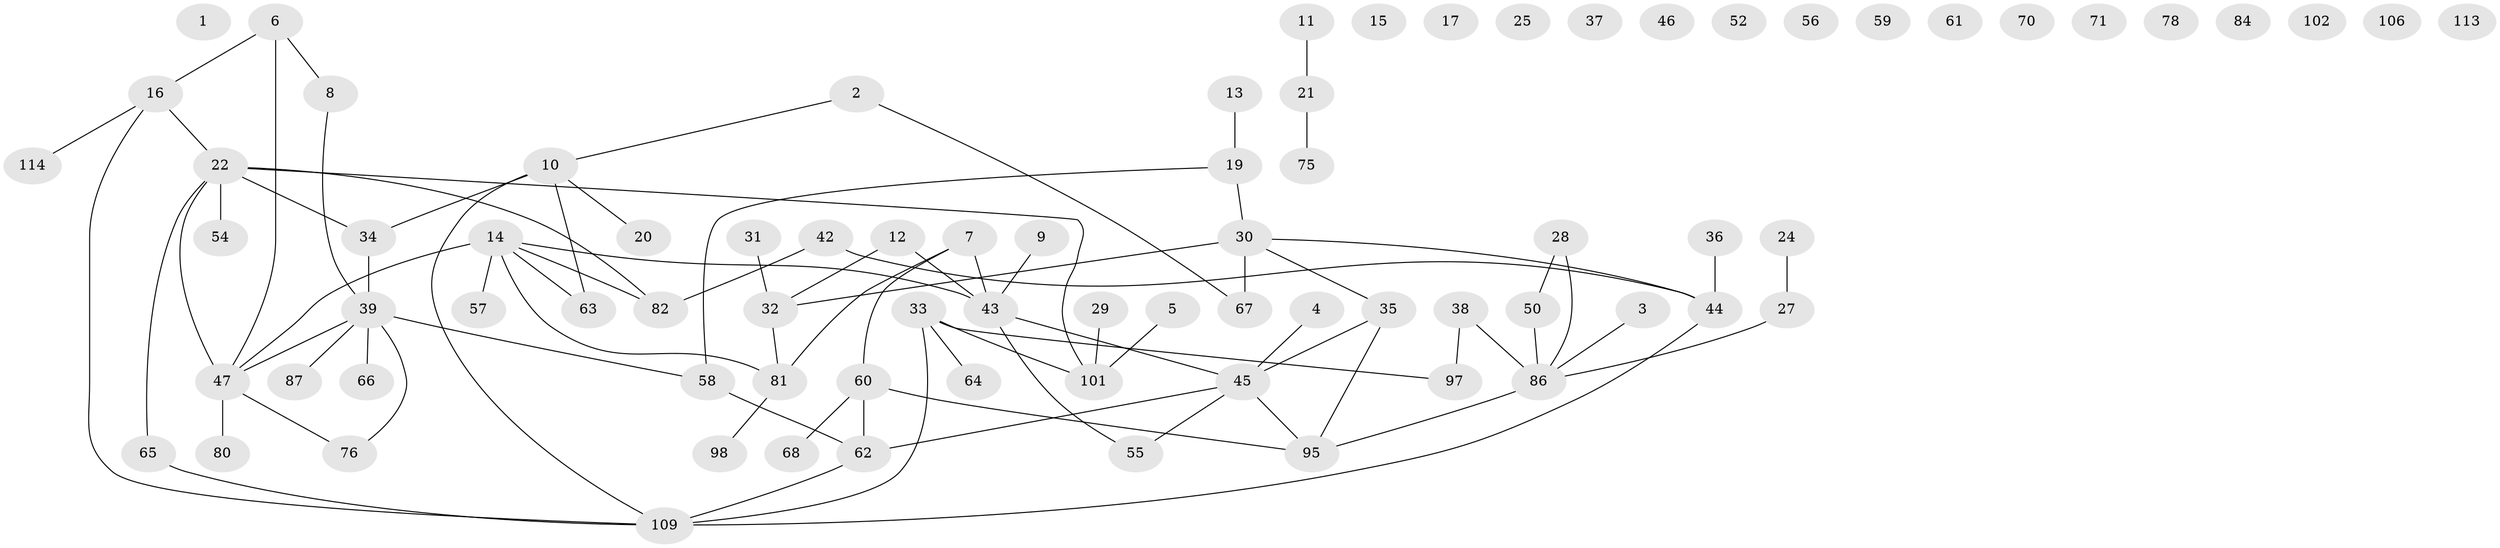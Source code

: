 // Generated by graph-tools (version 1.1) at 2025/23/03/03/25 07:23:27]
// undirected, 79 vertices, 84 edges
graph export_dot {
graph [start="1"]
  node [color=gray90,style=filled];
  1;
  2 [super="+26"];
  3;
  4;
  5;
  6 [super="+91"];
  7 [super="+18"];
  8;
  9;
  10 [super="+51"];
  11;
  12 [super="+105"];
  13 [super="+49"];
  14;
  15;
  16 [super="+23"];
  17;
  19 [super="+108"];
  20;
  21 [super="+88"];
  22 [super="+92"];
  24;
  25;
  27 [super="+40"];
  28 [super="+100"];
  29;
  30 [super="+41"];
  31;
  32 [super="+48"];
  33 [super="+77"];
  34 [super="+112"];
  35;
  36;
  37;
  38;
  39 [super="+90"];
  42 [super="+96"];
  43 [super="+103"];
  44;
  45 [super="+53"];
  46;
  47 [super="+69"];
  50;
  52 [super="+72"];
  54 [super="+74"];
  55 [super="+107"];
  56;
  57;
  58 [super="+94"];
  59;
  60 [super="+79"];
  61;
  62 [super="+104"];
  63;
  64;
  65;
  66 [super="+93"];
  67 [super="+89"];
  68 [super="+83"];
  70;
  71 [super="+73"];
  75;
  76;
  78;
  80;
  81 [super="+85"];
  82;
  84;
  86 [super="+99"];
  87;
  95;
  97;
  98;
  101 [super="+110"];
  102;
  106;
  109 [super="+111"];
  113;
  114;
  2 -- 67;
  2 -- 10;
  3 -- 86;
  4 -- 45;
  5 -- 101;
  6 -- 8;
  6 -- 16;
  6 -- 47;
  7 -- 60;
  7 -- 81 [weight=2];
  7 -- 43;
  8 -- 39;
  9 -- 43;
  10 -- 20;
  10 -- 63;
  10 -- 109;
  10 -- 34;
  11 -- 21;
  12 -- 32;
  12 -- 43;
  13 -- 19;
  14 -- 47;
  14 -- 57;
  14 -- 63;
  14 -- 81;
  14 -- 82;
  14 -- 43;
  16 -- 22;
  16 -- 114;
  16 -- 109;
  19 -- 58;
  19 -- 30;
  21 -- 75;
  22 -- 65;
  22 -- 82;
  22 -- 101;
  22 -- 47;
  22 -- 34;
  22 -- 54;
  24 -- 27;
  27 -- 86;
  28 -- 50;
  28 -- 86;
  29 -- 101;
  30 -- 44;
  30 -- 67;
  30 -- 32;
  30 -- 35;
  31 -- 32;
  32 -- 81;
  33 -- 64;
  33 -- 101;
  33 -- 109;
  33 -- 97;
  34 -- 39;
  35 -- 95;
  35 -- 45;
  36 -- 44;
  38 -- 97;
  38 -- 86;
  39 -- 47;
  39 -- 66;
  39 -- 76;
  39 -- 87;
  39 -- 58;
  42 -- 44;
  42 -- 82;
  43 -- 55;
  43 -- 45;
  44 -- 109;
  45 -- 55;
  45 -- 95;
  45 -- 62;
  47 -- 76;
  47 -- 80;
  50 -- 86;
  58 -- 62;
  60 -- 95;
  60 -- 68;
  60 -- 62;
  62 -- 109;
  65 -- 109;
  81 -- 98;
  86 -- 95;
}
